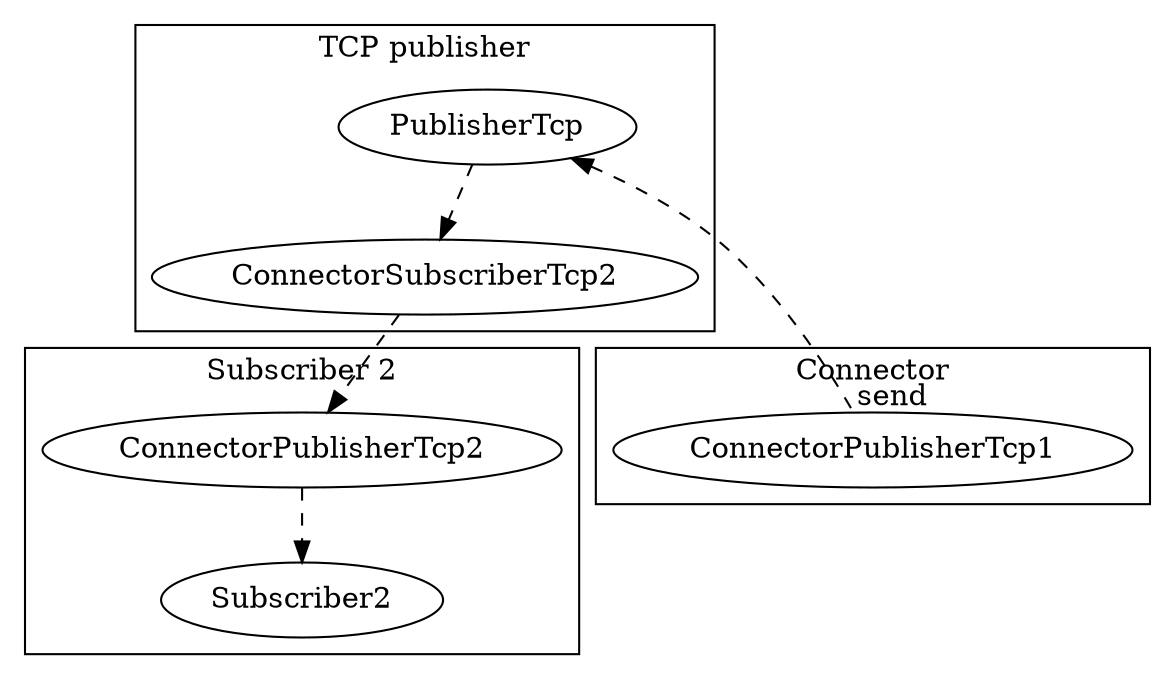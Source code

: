 digraph Publisher
{
  subgraph cluster1
  {
    label="Connector";
    ConnectorPublisherTcp1;
  }
  subgraph cluster2
  {
    label="TCP publisher";
    PublisherTcp;
    ConnectorSubscriberTcp2;
  }
  subgraph cluster3
  {
    label="Subscriber 2";
    ConnectorPublisherTcp2;
    Subscriber2;
  }
  PublisherTcp -> ConnectorPublisherTcp1 [dir=back,style="dashed",headlabel="send",labeldistance=2,labelangle=-100];
  ConnectorSubscriberTcp2 -> ConnectorPublisherTcp2 [style="dashed"];
  ConnectorPublisherTcp2 -> Subscriber2 [style="dashed"];
  PublisherTcp -> ConnectorSubscriberTcp2 [style="dashed"];

  newrank=true;
  {rank = same; ConnectorPublisherTcp2; ConnectorPublisherTcp1;}
}
